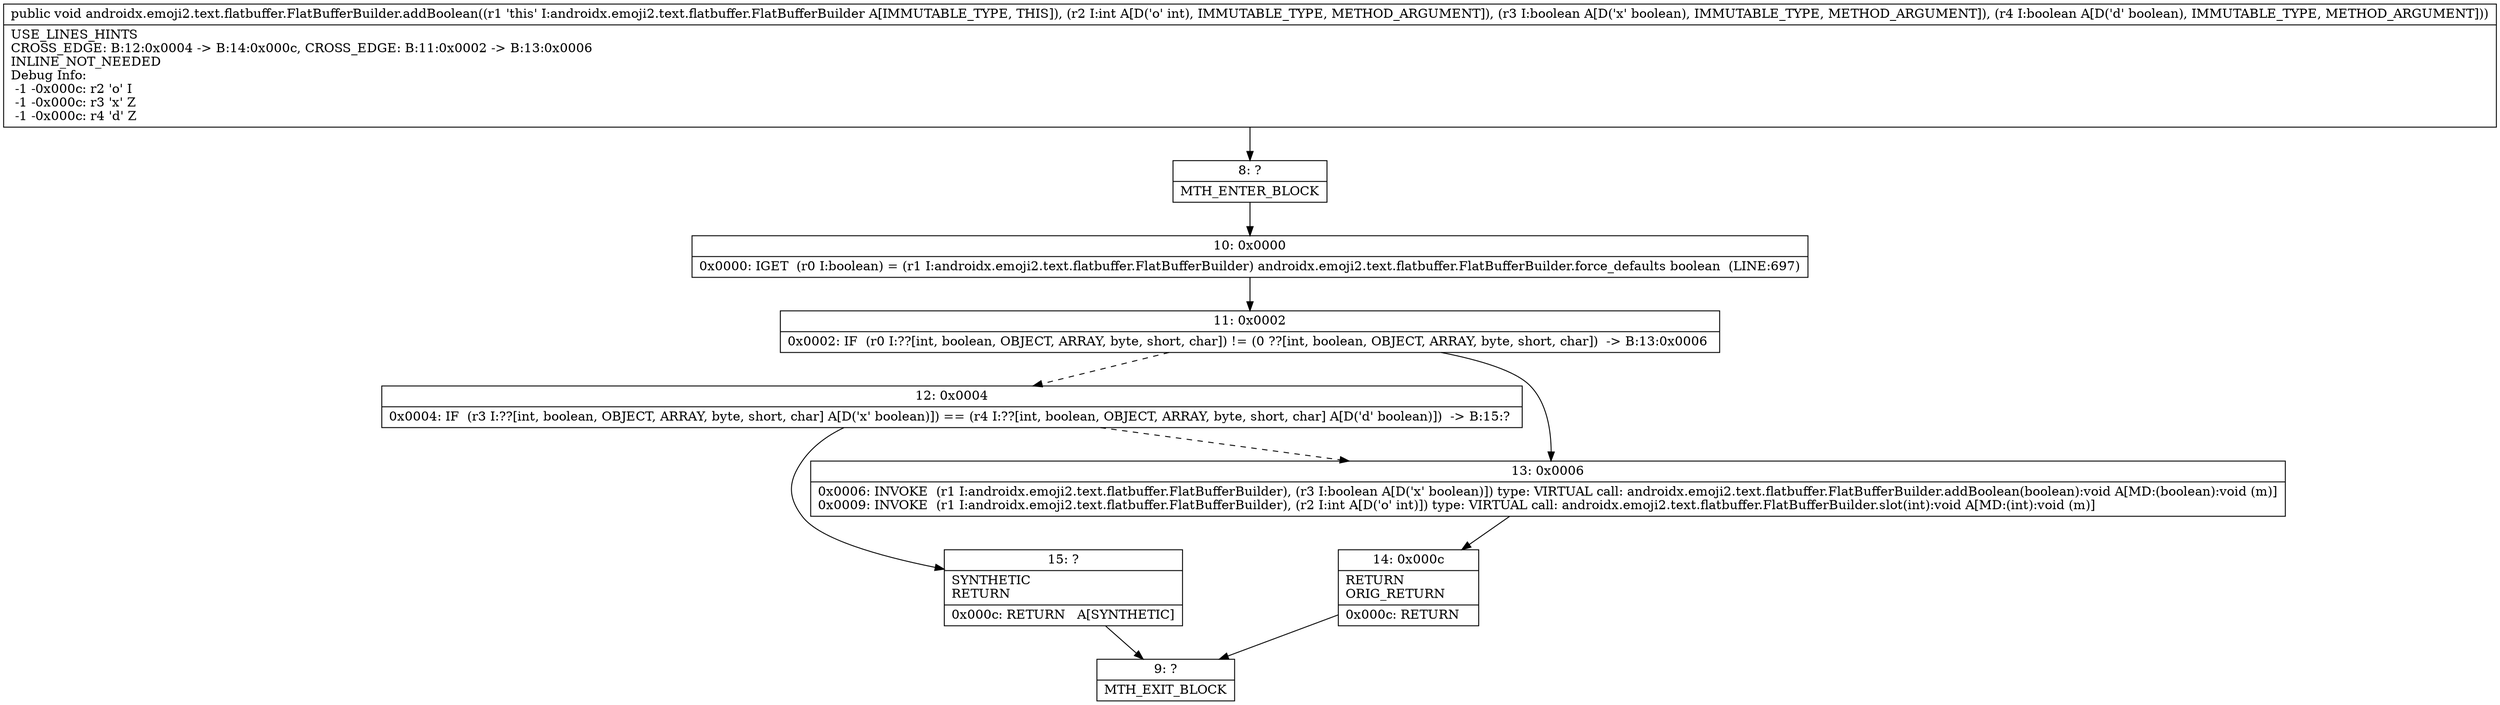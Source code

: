 digraph "CFG forandroidx.emoji2.text.flatbuffer.FlatBufferBuilder.addBoolean(IZZ)V" {
Node_8 [shape=record,label="{8\:\ ?|MTH_ENTER_BLOCK\l}"];
Node_10 [shape=record,label="{10\:\ 0x0000|0x0000: IGET  (r0 I:boolean) = (r1 I:androidx.emoji2.text.flatbuffer.FlatBufferBuilder) androidx.emoji2.text.flatbuffer.FlatBufferBuilder.force_defaults boolean  (LINE:697)\l}"];
Node_11 [shape=record,label="{11\:\ 0x0002|0x0002: IF  (r0 I:??[int, boolean, OBJECT, ARRAY, byte, short, char]) != (0 ??[int, boolean, OBJECT, ARRAY, byte, short, char])  \-\> B:13:0x0006 \l}"];
Node_12 [shape=record,label="{12\:\ 0x0004|0x0004: IF  (r3 I:??[int, boolean, OBJECT, ARRAY, byte, short, char] A[D('x' boolean)]) == (r4 I:??[int, boolean, OBJECT, ARRAY, byte, short, char] A[D('d' boolean)])  \-\> B:15:? \l}"];
Node_15 [shape=record,label="{15\:\ ?|SYNTHETIC\lRETURN\l|0x000c: RETURN   A[SYNTHETIC]\l}"];
Node_9 [shape=record,label="{9\:\ ?|MTH_EXIT_BLOCK\l}"];
Node_13 [shape=record,label="{13\:\ 0x0006|0x0006: INVOKE  (r1 I:androidx.emoji2.text.flatbuffer.FlatBufferBuilder), (r3 I:boolean A[D('x' boolean)]) type: VIRTUAL call: androidx.emoji2.text.flatbuffer.FlatBufferBuilder.addBoolean(boolean):void A[MD:(boolean):void (m)]\l0x0009: INVOKE  (r1 I:androidx.emoji2.text.flatbuffer.FlatBufferBuilder), (r2 I:int A[D('o' int)]) type: VIRTUAL call: androidx.emoji2.text.flatbuffer.FlatBufferBuilder.slot(int):void A[MD:(int):void (m)]\l}"];
Node_14 [shape=record,label="{14\:\ 0x000c|RETURN\lORIG_RETURN\l|0x000c: RETURN   \l}"];
MethodNode[shape=record,label="{public void androidx.emoji2.text.flatbuffer.FlatBufferBuilder.addBoolean((r1 'this' I:androidx.emoji2.text.flatbuffer.FlatBufferBuilder A[IMMUTABLE_TYPE, THIS]), (r2 I:int A[D('o' int), IMMUTABLE_TYPE, METHOD_ARGUMENT]), (r3 I:boolean A[D('x' boolean), IMMUTABLE_TYPE, METHOD_ARGUMENT]), (r4 I:boolean A[D('d' boolean), IMMUTABLE_TYPE, METHOD_ARGUMENT]))  | USE_LINES_HINTS\lCROSS_EDGE: B:12:0x0004 \-\> B:14:0x000c, CROSS_EDGE: B:11:0x0002 \-\> B:13:0x0006\lINLINE_NOT_NEEDED\lDebug Info:\l  \-1 \-0x000c: r2 'o' I\l  \-1 \-0x000c: r3 'x' Z\l  \-1 \-0x000c: r4 'd' Z\l}"];
MethodNode -> Node_8;Node_8 -> Node_10;
Node_10 -> Node_11;
Node_11 -> Node_12[style=dashed];
Node_11 -> Node_13;
Node_12 -> Node_13[style=dashed];
Node_12 -> Node_15;
Node_15 -> Node_9;
Node_13 -> Node_14;
Node_14 -> Node_9;
}

